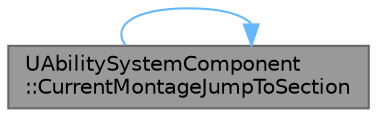 digraph "UAbilitySystemComponent::CurrentMontageJumpToSection"
{
 // INTERACTIVE_SVG=YES
 // LATEX_PDF_SIZE
  bgcolor="transparent";
  edge [fontname=Helvetica,fontsize=10,labelfontname=Helvetica,labelfontsize=10];
  node [fontname=Helvetica,fontsize=10,shape=box,height=0.2,width=0.4];
  rankdir="LR";
  Node1 [id="Node000001",label="UAbilitySystemComponent\l::CurrentMontageJumpToSection",height=0.2,width=0.4,color="gray40", fillcolor="grey60", style="filled", fontcolor="black",tooltip="Jumps current montage to given section."];
  Node1 -> Node1 [id="edge1_Node000001_Node000001",color="steelblue1",style="solid",tooltip=" "];
}
